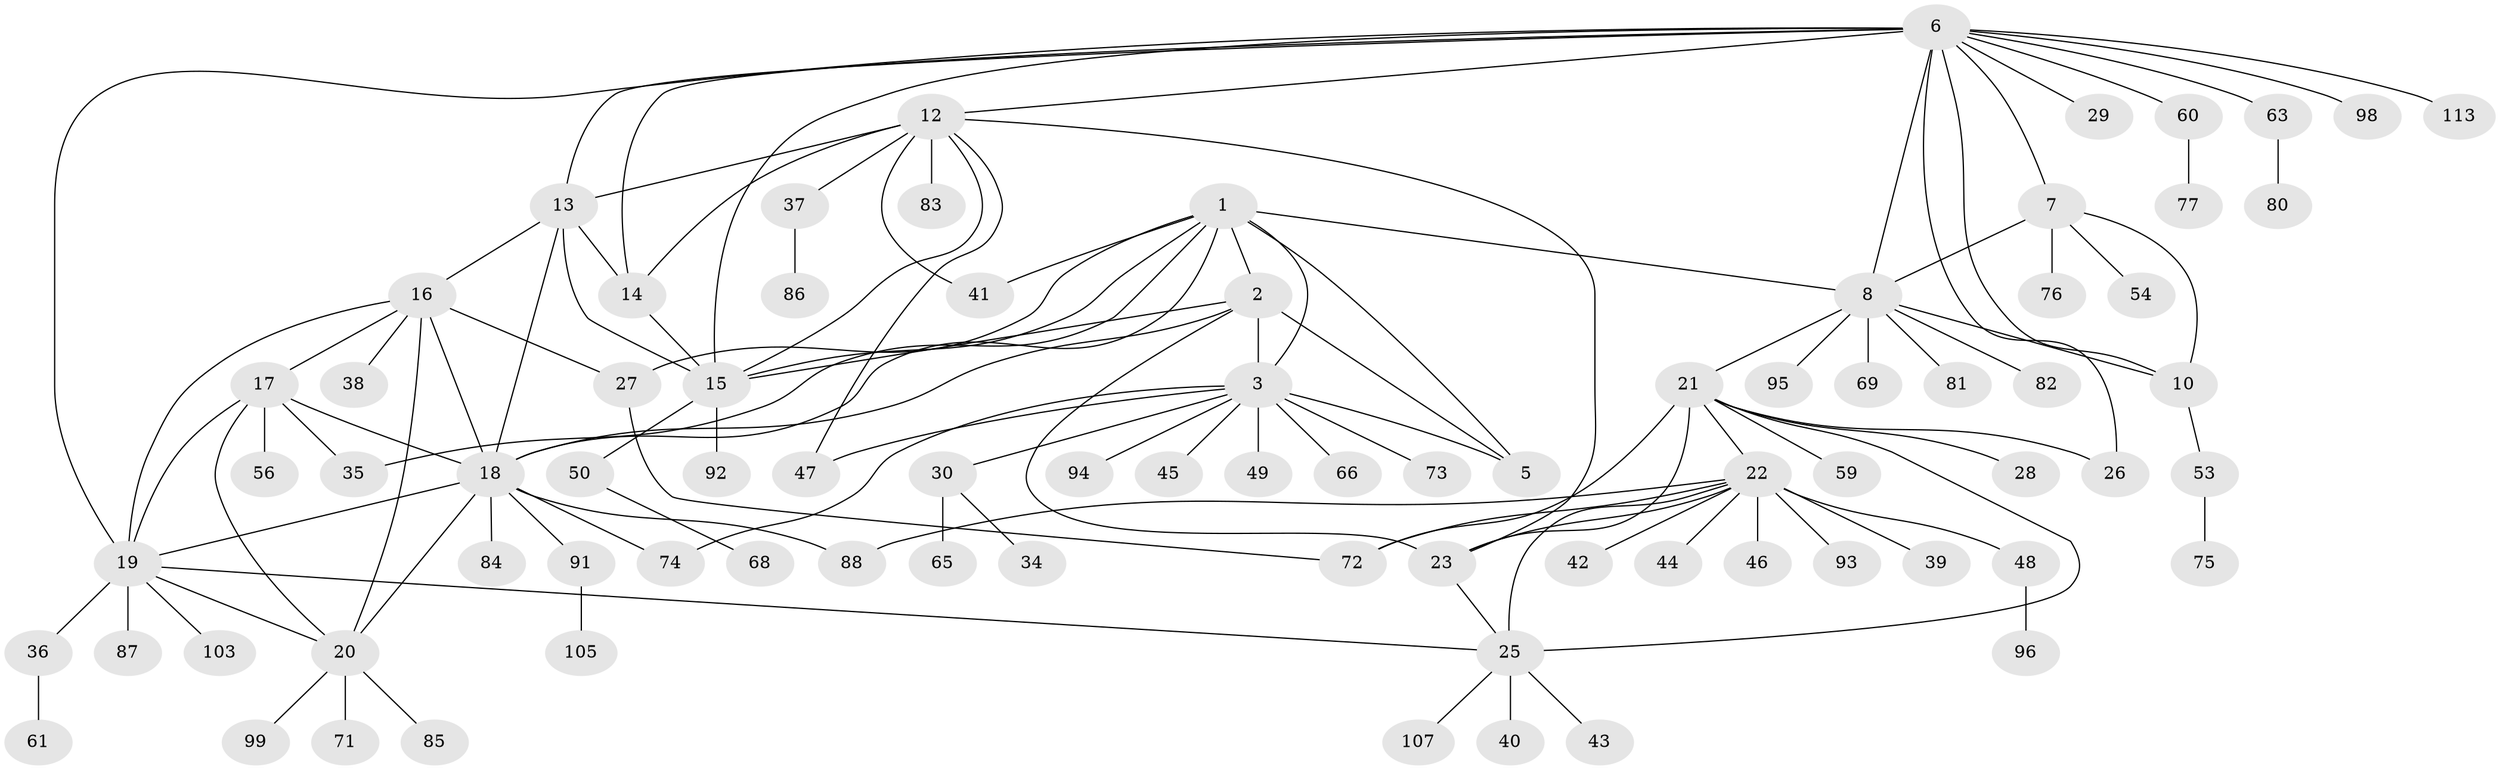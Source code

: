 // original degree distribution, {6: 0.05309734513274336, 8: 0.035398230088495575, 7: 0.035398230088495575, 9: 0.04424778761061947, 4: 0.017699115044247787, 5: 0.02654867256637168, 11: 0.017699115044247787, 10: 0.008849557522123894, 2: 0.24778761061946902, 3: 0.04424778761061947, 1: 0.4690265486725664}
// Generated by graph-tools (version 1.1) at 2025/11/02/27/25 16:11:34]
// undirected, 82 vertices, 120 edges
graph export_dot {
graph [start="1"]
  node [color=gray90,style=filled];
  1 [super="+33"];
  2 [super="+58"];
  3 [super="+4"];
  5;
  6 [super="+11"];
  7;
  8 [super="+9"];
  10 [super="+104"];
  12 [super="+108"];
  13 [super="+79"];
  14 [super="+32"];
  15 [super="+55"];
  16 [super="+89"];
  17;
  18 [super="+31"];
  19 [super="+52"];
  20 [super="+67"];
  21 [super="+51"];
  22 [super="+24"];
  23;
  25 [super="+62"];
  26;
  27 [super="+90"];
  28;
  29;
  30 [super="+64"];
  34;
  35;
  36;
  37 [super="+57"];
  38;
  39;
  40;
  41;
  42;
  43;
  44;
  45;
  46;
  47;
  48 [super="+70"];
  49;
  50;
  53 [super="+111"];
  54;
  56 [super="+109"];
  59;
  60 [super="+102"];
  61;
  63;
  65 [super="+78"];
  66 [super="+110"];
  68;
  69;
  71 [super="+106"];
  72 [super="+101"];
  73;
  74;
  75 [super="+97"];
  76 [super="+112"];
  77;
  80;
  81 [super="+100"];
  82;
  83;
  84;
  85;
  86;
  87;
  88;
  91;
  92;
  93;
  94;
  95;
  96;
  98;
  99;
  103;
  105;
  107;
  113;
  1 -- 2;
  1 -- 3 [weight=2];
  1 -- 5;
  1 -- 8;
  1 -- 18;
  1 -- 35;
  1 -- 41;
  1 -- 27;
  1 -- 15;
  2 -- 3 [weight=2];
  2 -- 5;
  2 -- 15;
  2 -- 18;
  2 -- 23;
  3 -- 5 [weight=2];
  3 -- 30;
  3 -- 45;
  3 -- 47;
  3 -- 66;
  3 -- 73;
  3 -- 74;
  3 -- 49;
  3 -- 94;
  6 -- 7;
  6 -- 8 [weight=2];
  6 -- 10;
  6 -- 19;
  6 -- 26;
  6 -- 29;
  6 -- 60;
  6 -- 98;
  6 -- 12;
  6 -- 13;
  6 -- 14;
  6 -- 15;
  6 -- 113;
  6 -- 63;
  7 -- 8 [weight=2];
  7 -- 10;
  7 -- 54;
  7 -- 76;
  8 -- 10 [weight=2];
  8 -- 81;
  8 -- 69;
  8 -- 82;
  8 -- 21;
  8 -- 95;
  10 -- 53;
  12 -- 13;
  12 -- 14;
  12 -- 15;
  12 -- 23;
  12 -- 37;
  12 -- 41;
  12 -- 83;
  12 -- 47;
  13 -- 14;
  13 -- 15;
  13 -- 18;
  13 -- 16;
  14 -- 15;
  15 -- 50;
  15 -- 92;
  16 -- 17;
  16 -- 18;
  16 -- 19;
  16 -- 20;
  16 -- 27;
  16 -- 38;
  17 -- 18;
  17 -- 19;
  17 -- 20;
  17 -- 35;
  17 -- 56;
  18 -- 19;
  18 -- 20;
  18 -- 74;
  18 -- 88;
  18 -- 91;
  18 -- 84;
  19 -- 20;
  19 -- 25;
  19 -- 36;
  19 -- 87;
  19 -- 103;
  20 -- 71;
  20 -- 85;
  20 -- 99;
  21 -- 22 [weight=2];
  21 -- 23;
  21 -- 25;
  21 -- 26;
  21 -- 28;
  21 -- 72;
  21 -- 59;
  22 -- 23 [weight=2];
  22 -- 25 [weight=2];
  22 -- 44;
  22 -- 39;
  22 -- 42;
  22 -- 46;
  22 -- 48;
  22 -- 88;
  22 -- 93;
  22 -- 72;
  23 -- 25;
  25 -- 40;
  25 -- 43;
  25 -- 107;
  27 -- 72;
  30 -- 34;
  30 -- 65;
  36 -- 61;
  37 -- 86;
  48 -- 96;
  50 -- 68;
  53 -- 75;
  60 -- 77;
  63 -- 80;
  91 -- 105;
}
